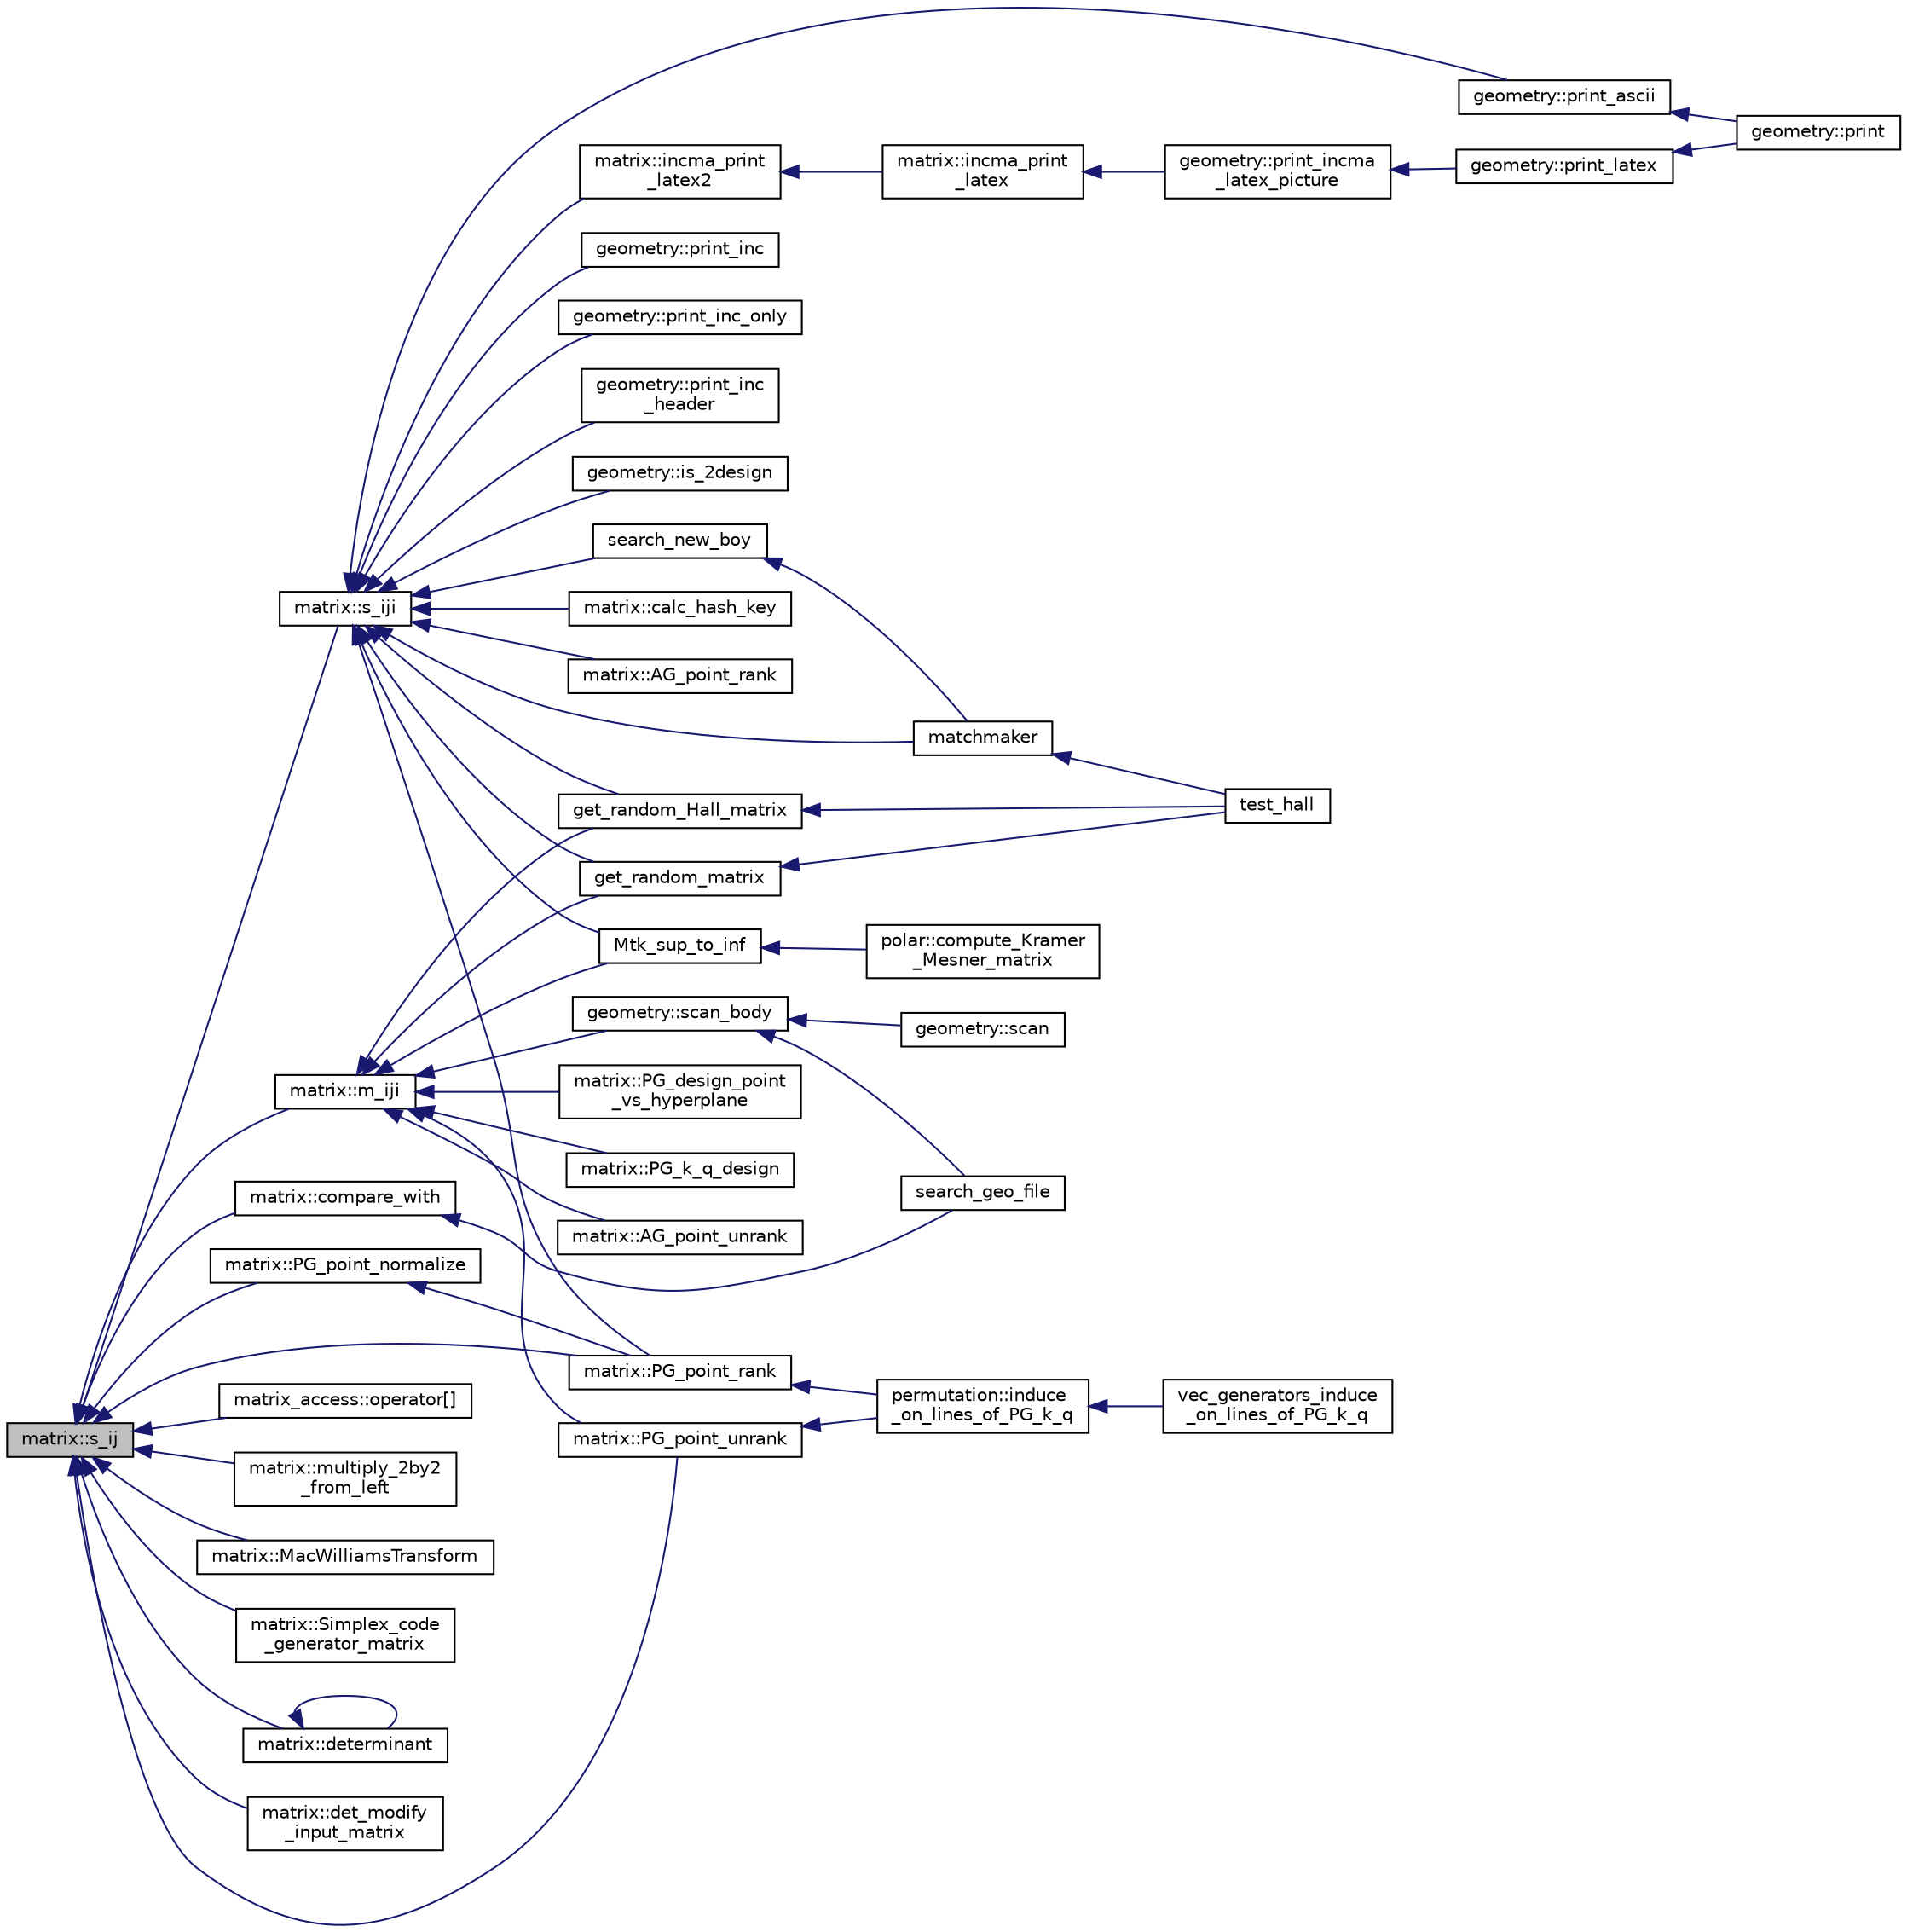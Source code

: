 digraph "matrix::s_ij"
{
  edge [fontname="Helvetica",fontsize="10",labelfontname="Helvetica",labelfontsize="10"];
  node [fontname="Helvetica",fontsize="10",shape=record];
  rankdir="LR";
  Node1715 [label="matrix::s_ij",height=0.2,width=0.4,color="black", fillcolor="grey75", style="filled", fontcolor="black"];
  Node1715 -> Node1716 [dir="back",color="midnightblue",fontsize="10",style="solid",fontname="Helvetica"];
  Node1716 [label="matrix::s_iji",height=0.2,width=0.4,color="black", fillcolor="white", style="filled",URL="$d1/d8d/classmatrix.html#af8d3c35817af62a3c0097ddf64422d96"];
  Node1716 -> Node1717 [dir="back",color="midnightblue",fontsize="10",style="solid",fontname="Helvetica"];
  Node1717 [label="matchmaker",height=0.2,width=0.4,color="black", fillcolor="white", style="filled",URL="$d5/d3f/test_8_c.html#a93ef2c2e9896d2a9f32ced4136c2784a"];
  Node1717 -> Node1718 [dir="back",color="midnightblue",fontsize="10",style="solid",fontname="Helvetica"];
  Node1718 [label="test_hall",height=0.2,width=0.4,color="black", fillcolor="white", style="filled",URL="$d5/d3f/test_8_c.html#a757609870ae7ab0f1d0073415822d19f"];
  Node1716 -> Node1719 [dir="back",color="midnightblue",fontsize="10",style="solid",fontname="Helvetica"];
  Node1719 [label="search_new_boy",height=0.2,width=0.4,color="black", fillcolor="white", style="filled",URL="$d5/d3f/test_8_c.html#a00b262498218f35b2c1a68d8dd729714"];
  Node1719 -> Node1717 [dir="back",color="midnightblue",fontsize="10",style="solid",fontname="Helvetica"];
  Node1716 -> Node1720 [dir="back",color="midnightblue",fontsize="10",style="solid",fontname="Helvetica"];
  Node1720 [label="get_random_matrix",height=0.2,width=0.4,color="black", fillcolor="white", style="filled",URL="$d5/d3f/test_8_c.html#aff32612e997c6abf4b6f22b9185b0e67"];
  Node1720 -> Node1718 [dir="back",color="midnightblue",fontsize="10",style="solid",fontname="Helvetica"];
  Node1716 -> Node1721 [dir="back",color="midnightblue",fontsize="10",style="solid",fontname="Helvetica"];
  Node1721 [label="get_random_Hall_matrix",height=0.2,width=0.4,color="black", fillcolor="white", style="filled",URL="$d5/d3f/test_8_c.html#a9068e33586261a19e71ea3cc6355e910"];
  Node1721 -> Node1718 [dir="back",color="midnightblue",fontsize="10",style="solid",fontname="Helvetica"];
  Node1716 -> Node1722 [dir="back",color="midnightblue",fontsize="10",style="solid",fontname="Helvetica"];
  Node1722 [label="Mtk_sup_to_inf",height=0.2,width=0.4,color="black", fillcolor="white", style="filled",URL="$d3/dfb/discreta__global_8_c.html#a71d19c0a0ff6e728c22fb07991564523"];
  Node1722 -> Node1723 [dir="back",color="midnightblue",fontsize="10",style="solid",fontname="Helvetica"];
  Node1723 [label="polar::compute_Kramer\l_Mesner_matrix",height=0.2,width=0.4,color="black", fillcolor="white", style="filled",URL="$da/d1c/classpolar.html#ad558a87988ec31179ccfde947e490381"];
  Node1716 -> Node1724 [dir="back",color="midnightblue",fontsize="10",style="solid",fontname="Helvetica"];
  Node1724 [label="geometry::print_inc",height=0.2,width=0.4,color="black", fillcolor="white", style="filled",URL="$da/d44/classgeometry.html#a8b902a6f06a92a18b345e4de42e6508d"];
  Node1716 -> Node1725 [dir="back",color="midnightblue",fontsize="10",style="solid",fontname="Helvetica"];
  Node1725 [label="geometry::print_inc_only",height=0.2,width=0.4,color="black", fillcolor="white", style="filled",URL="$da/d44/classgeometry.html#a6086ce49de61288d20a69a4dfed44a35"];
  Node1716 -> Node1726 [dir="back",color="midnightblue",fontsize="10",style="solid",fontname="Helvetica"];
  Node1726 [label="geometry::print_inc\l_header",height=0.2,width=0.4,color="black", fillcolor="white", style="filled",URL="$da/d44/classgeometry.html#ab78810f270f25de6b65169d5c62d7806"];
  Node1716 -> Node1727 [dir="back",color="midnightblue",fontsize="10",style="solid",fontname="Helvetica"];
  Node1727 [label="geometry::print_ascii",height=0.2,width=0.4,color="black", fillcolor="white", style="filled",URL="$da/d44/classgeometry.html#a8f5356989decb76fddb4926714240c0d"];
  Node1727 -> Node1728 [dir="back",color="midnightblue",fontsize="10",style="solid",fontname="Helvetica"];
  Node1728 [label="geometry::print",height=0.2,width=0.4,color="black", fillcolor="white", style="filled",URL="$da/d44/classgeometry.html#af92f963887d22dd3437f585df929208d"];
  Node1716 -> Node1729 [dir="back",color="midnightblue",fontsize="10",style="solid",fontname="Helvetica"];
  Node1729 [label="geometry::is_2design",height=0.2,width=0.4,color="black", fillcolor="white", style="filled",URL="$da/d44/classgeometry.html#a31e12da96f9d6f9fd62330bdbc59236d"];
  Node1716 -> Node1730 [dir="back",color="midnightblue",fontsize="10",style="solid",fontname="Helvetica"];
  Node1730 [label="matrix::incma_print\l_latex2",height=0.2,width=0.4,color="black", fillcolor="white", style="filled",URL="$d1/d8d/classmatrix.html#a6e282efff2dd195d9aaf94343768106d"];
  Node1730 -> Node1731 [dir="back",color="midnightblue",fontsize="10",style="solid",fontname="Helvetica"];
  Node1731 [label="matrix::incma_print\l_latex",height=0.2,width=0.4,color="black", fillcolor="white", style="filled",URL="$d1/d8d/classmatrix.html#a2f3ef897e502a22def6b90a7c02addf5"];
  Node1731 -> Node1732 [dir="back",color="midnightblue",fontsize="10",style="solid",fontname="Helvetica"];
  Node1732 [label="geometry::print_incma\l_latex_picture",height=0.2,width=0.4,color="black", fillcolor="white", style="filled",URL="$da/d44/classgeometry.html#ae0d174439d57d9bc0b0dd7ffe210b148"];
  Node1732 -> Node1733 [dir="back",color="midnightblue",fontsize="10",style="solid",fontname="Helvetica"];
  Node1733 [label="geometry::print_latex",height=0.2,width=0.4,color="black", fillcolor="white", style="filled",URL="$da/d44/classgeometry.html#a1d45497d61d4dc8f7325156158b7e661"];
  Node1733 -> Node1728 [dir="back",color="midnightblue",fontsize="10",style="solid",fontname="Helvetica"];
  Node1716 -> Node1734 [dir="back",color="midnightblue",fontsize="10",style="solid",fontname="Helvetica"];
  Node1734 [label="matrix::calc_hash_key",height=0.2,width=0.4,color="black", fillcolor="white", style="filled",URL="$d1/d8d/classmatrix.html#a61ce2d156303d0a83652cc86c2ad51b7"];
  Node1716 -> Node1735 [dir="back",color="midnightblue",fontsize="10",style="solid",fontname="Helvetica"];
  Node1735 [label="matrix::PG_point_rank",height=0.2,width=0.4,color="black", fillcolor="white", style="filled",URL="$d1/d8d/classmatrix.html#a482c95dbcf39d23ea96bca94e2a3f8cb"];
  Node1735 -> Node1736 [dir="back",color="midnightblue",fontsize="10",style="solid",fontname="Helvetica"];
  Node1736 [label="permutation::induce\l_on_lines_of_PG_k_q",height=0.2,width=0.4,color="black", fillcolor="white", style="filled",URL="$d0/d08/classpermutation.html#a3e01585ffb15282fc45a3158c5ad0b76"];
  Node1736 -> Node1737 [dir="back",color="midnightblue",fontsize="10",style="solid",fontname="Helvetica"];
  Node1737 [label="vec_generators_induce\l_on_lines_of_PG_k_q",height=0.2,width=0.4,color="black", fillcolor="white", style="filled",URL="$d0/dd3/perm__group__gens_8_c.html#ab33fa2e167b2501e5761fee699b4c285"];
  Node1716 -> Node1738 [dir="back",color="midnightblue",fontsize="10",style="solid",fontname="Helvetica"];
  Node1738 [label="matrix::AG_point_rank",height=0.2,width=0.4,color="black", fillcolor="white", style="filled",URL="$d1/d8d/classmatrix.html#a496577fb662ba6b5cb3e00d5f89b0860"];
  Node1715 -> Node1739 [dir="back",color="midnightblue",fontsize="10",style="solid",fontname="Helvetica"];
  Node1739 [label="matrix::m_iji",height=0.2,width=0.4,color="black", fillcolor="white", style="filled",URL="$d1/d8d/classmatrix.html#a8cece141dbb3d39e94933c8da46dbd50"];
  Node1739 -> Node1720 [dir="back",color="midnightblue",fontsize="10",style="solid",fontname="Helvetica"];
  Node1739 -> Node1721 [dir="back",color="midnightblue",fontsize="10",style="solid",fontname="Helvetica"];
  Node1739 -> Node1722 [dir="back",color="midnightblue",fontsize="10",style="solid",fontname="Helvetica"];
  Node1739 -> Node1740 [dir="back",color="midnightblue",fontsize="10",style="solid",fontname="Helvetica"];
  Node1740 [label="geometry::scan_body",height=0.2,width=0.4,color="black", fillcolor="white", style="filled",URL="$da/d44/classgeometry.html#a71bc2e3a3f4ca02e8518ab5518a4e0df"];
  Node1740 -> Node1741 [dir="back",color="midnightblue",fontsize="10",style="solid",fontname="Helvetica"];
  Node1741 [label="geometry::scan",height=0.2,width=0.4,color="black", fillcolor="white", style="filled",URL="$da/d44/classgeometry.html#ac6f757d1a8855800d3da3fa1e83e812d"];
  Node1740 -> Node1742 [dir="back",color="midnightblue",fontsize="10",style="solid",fontname="Helvetica"];
  Node1742 [label="search_geo_file",height=0.2,width=0.4,color="black", fillcolor="white", style="filled",URL="$d6/d4a/geometry_8_c.html#a11af609febe3a9db20d8236af36928c5"];
  Node1739 -> Node1743 [dir="back",color="midnightblue",fontsize="10",style="solid",fontname="Helvetica"];
  Node1743 [label="matrix::PG_design_point\l_vs_hyperplane",height=0.2,width=0.4,color="black", fillcolor="white", style="filled",URL="$d1/d8d/classmatrix.html#adece30f74509652851c31e2d82e141e3"];
  Node1739 -> Node1744 [dir="back",color="midnightblue",fontsize="10",style="solid",fontname="Helvetica"];
  Node1744 [label="matrix::PG_k_q_design",height=0.2,width=0.4,color="black", fillcolor="white", style="filled",URL="$d1/d8d/classmatrix.html#ae05463d97ecc8ea3654c45a399b872e2"];
  Node1739 -> Node1745 [dir="back",color="midnightblue",fontsize="10",style="solid",fontname="Helvetica"];
  Node1745 [label="matrix::PG_point_unrank",height=0.2,width=0.4,color="black", fillcolor="white", style="filled",URL="$d1/d8d/classmatrix.html#a5e3395e0dabdef2f693d463814577f5d"];
  Node1745 -> Node1736 [dir="back",color="midnightblue",fontsize="10",style="solid",fontname="Helvetica"];
  Node1739 -> Node1746 [dir="back",color="midnightblue",fontsize="10",style="solid",fontname="Helvetica"];
  Node1746 [label="matrix::AG_point_unrank",height=0.2,width=0.4,color="black", fillcolor="white", style="filled",URL="$d1/d8d/classmatrix.html#ac1e0b45861b868e879cc00201f7d0706"];
  Node1715 -> Node1747 [dir="back",color="midnightblue",fontsize="10",style="solid",fontname="Helvetica"];
  Node1747 [label="matrix::compare_with",height=0.2,width=0.4,color="black", fillcolor="white", style="filled",URL="$d1/d8d/classmatrix.html#a6009a90834a208f5f0a83d8ed651e4c5"];
  Node1747 -> Node1742 [dir="back",color="midnightblue",fontsize="10",style="solid",fontname="Helvetica"];
  Node1715 -> Node1748 [dir="back",color="midnightblue",fontsize="10",style="solid",fontname="Helvetica"];
  Node1748 [label="matrix_access::operator[]",height=0.2,width=0.4,color="black", fillcolor="white", style="filled",URL="$d1/d87/classmatrix__access.html#aaacf72bfd47b935c415c9d55734aab19"];
  Node1715 -> Node1749 [dir="back",color="midnightblue",fontsize="10",style="solid",fontname="Helvetica"];
  Node1749 [label="matrix::multiply_2by2\l_from_left",height=0.2,width=0.4,color="black", fillcolor="white", style="filled",URL="$d1/d8d/classmatrix.html#ad64ff9070fae0dc1c8957251d16e8146"];
  Node1715 -> Node1750 [dir="back",color="midnightblue",fontsize="10",style="solid",fontname="Helvetica"];
  Node1750 [label="matrix::MacWilliamsTransform",height=0.2,width=0.4,color="black", fillcolor="white", style="filled",URL="$d1/d8d/classmatrix.html#a6165884e70a04d1bd608f0321ec12040"];
  Node1715 -> Node1751 [dir="back",color="midnightblue",fontsize="10",style="solid",fontname="Helvetica"];
  Node1751 [label="matrix::Simplex_code\l_generator_matrix",height=0.2,width=0.4,color="black", fillcolor="white", style="filled",URL="$d1/d8d/classmatrix.html#a8183959565956f14466fe9d366c2c195"];
  Node1715 -> Node1752 [dir="back",color="midnightblue",fontsize="10",style="solid",fontname="Helvetica"];
  Node1752 [label="matrix::determinant",height=0.2,width=0.4,color="black", fillcolor="white", style="filled",URL="$d1/d8d/classmatrix.html#a75adb25c9f8753f1b81eafe4464b272a"];
  Node1752 -> Node1752 [dir="back",color="midnightblue",fontsize="10",style="solid",fontname="Helvetica"];
  Node1715 -> Node1753 [dir="back",color="midnightblue",fontsize="10",style="solid",fontname="Helvetica"];
  Node1753 [label="matrix::det_modify\l_input_matrix",height=0.2,width=0.4,color="black", fillcolor="white", style="filled",URL="$d1/d8d/classmatrix.html#a94ca76d8c4919c9f1f20c362840aaf43"];
  Node1715 -> Node1754 [dir="back",color="midnightblue",fontsize="10",style="solid",fontname="Helvetica"];
  Node1754 [label="matrix::PG_point_normalize",height=0.2,width=0.4,color="black", fillcolor="white", style="filled",URL="$d1/d8d/classmatrix.html#a99bed1e311402c77fa47ad8fea5ba8ce"];
  Node1754 -> Node1735 [dir="back",color="midnightblue",fontsize="10",style="solid",fontname="Helvetica"];
  Node1715 -> Node1745 [dir="back",color="midnightblue",fontsize="10",style="solid",fontname="Helvetica"];
  Node1715 -> Node1735 [dir="back",color="midnightblue",fontsize="10",style="solid",fontname="Helvetica"];
}
